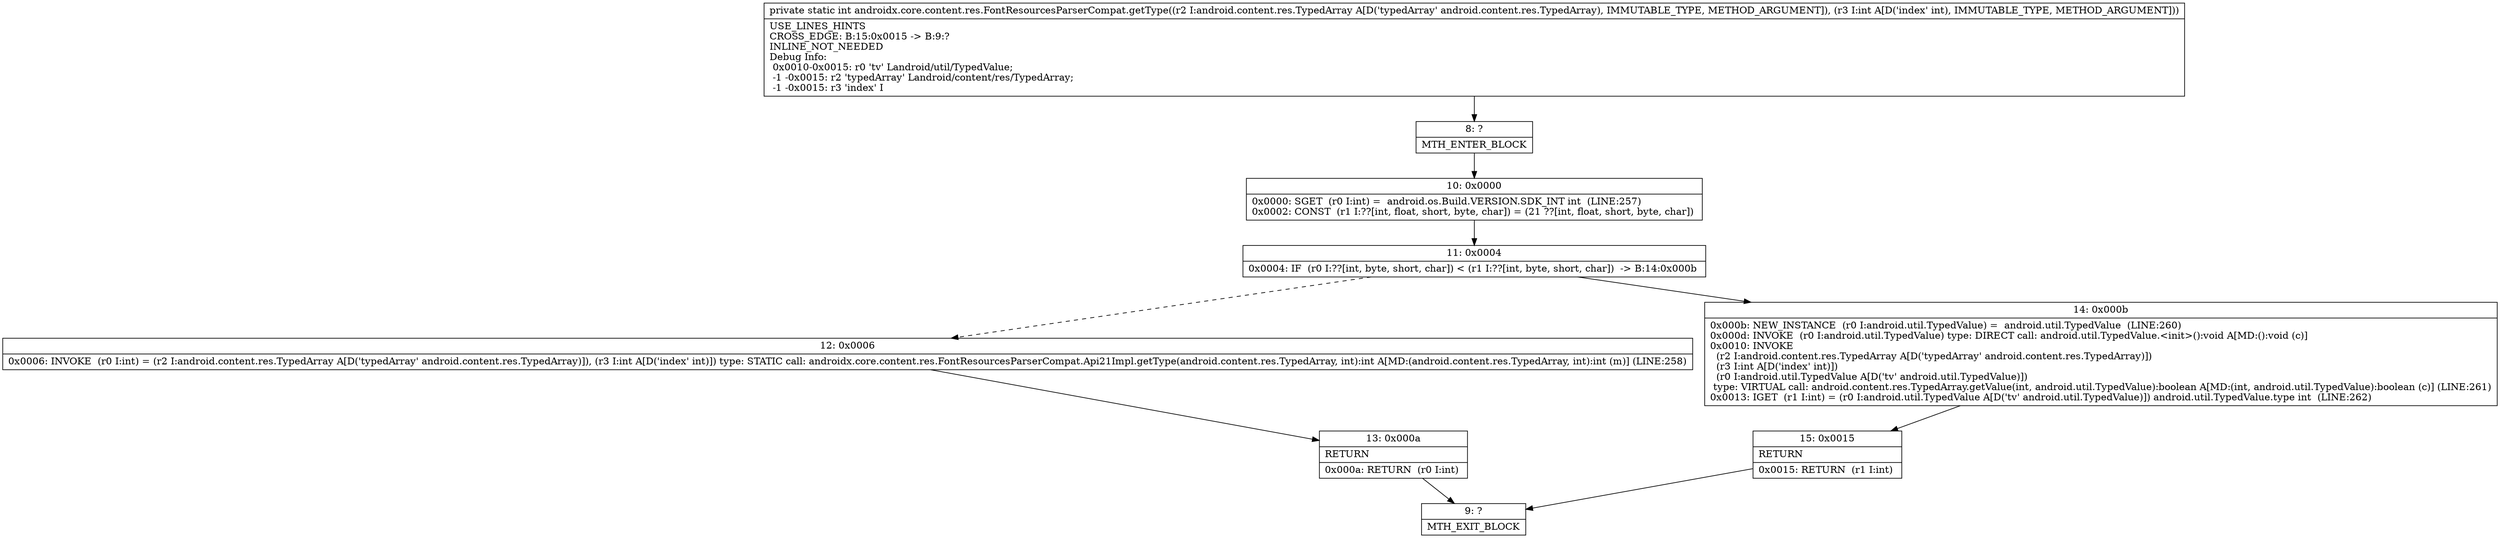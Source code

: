 digraph "CFG forandroidx.core.content.res.FontResourcesParserCompat.getType(Landroid\/content\/res\/TypedArray;I)I" {
Node_8 [shape=record,label="{8\:\ ?|MTH_ENTER_BLOCK\l}"];
Node_10 [shape=record,label="{10\:\ 0x0000|0x0000: SGET  (r0 I:int) =  android.os.Build.VERSION.SDK_INT int  (LINE:257)\l0x0002: CONST  (r1 I:??[int, float, short, byte, char]) = (21 ??[int, float, short, byte, char]) \l}"];
Node_11 [shape=record,label="{11\:\ 0x0004|0x0004: IF  (r0 I:??[int, byte, short, char]) \< (r1 I:??[int, byte, short, char])  \-\> B:14:0x000b \l}"];
Node_12 [shape=record,label="{12\:\ 0x0006|0x0006: INVOKE  (r0 I:int) = (r2 I:android.content.res.TypedArray A[D('typedArray' android.content.res.TypedArray)]), (r3 I:int A[D('index' int)]) type: STATIC call: androidx.core.content.res.FontResourcesParserCompat.Api21Impl.getType(android.content.res.TypedArray, int):int A[MD:(android.content.res.TypedArray, int):int (m)] (LINE:258)\l}"];
Node_13 [shape=record,label="{13\:\ 0x000a|RETURN\l|0x000a: RETURN  (r0 I:int) \l}"];
Node_9 [shape=record,label="{9\:\ ?|MTH_EXIT_BLOCK\l}"];
Node_14 [shape=record,label="{14\:\ 0x000b|0x000b: NEW_INSTANCE  (r0 I:android.util.TypedValue) =  android.util.TypedValue  (LINE:260)\l0x000d: INVOKE  (r0 I:android.util.TypedValue) type: DIRECT call: android.util.TypedValue.\<init\>():void A[MD:():void (c)]\l0x0010: INVOKE  \l  (r2 I:android.content.res.TypedArray A[D('typedArray' android.content.res.TypedArray)])\l  (r3 I:int A[D('index' int)])\l  (r0 I:android.util.TypedValue A[D('tv' android.util.TypedValue)])\l type: VIRTUAL call: android.content.res.TypedArray.getValue(int, android.util.TypedValue):boolean A[MD:(int, android.util.TypedValue):boolean (c)] (LINE:261)\l0x0013: IGET  (r1 I:int) = (r0 I:android.util.TypedValue A[D('tv' android.util.TypedValue)]) android.util.TypedValue.type int  (LINE:262)\l}"];
Node_15 [shape=record,label="{15\:\ 0x0015|RETURN\l|0x0015: RETURN  (r1 I:int) \l}"];
MethodNode[shape=record,label="{private static int androidx.core.content.res.FontResourcesParserCompat.getType((r2 I:android.content.res.TypedArray A[D('typedArray' android.content.res.TypedArray), IMMUTABLE_TYPE, METHOD_ARGUMENT]), (r3 I:int A[D('index' int), IMMUTABLE_TYPE, METHOD_ARGUMENT]))  | USE_LINES_HINTS\lCROSS_EDGE: B:15:0x0015 \-\> B:9:?\lINLINE_NOT_NEEDED\lDebug Info:\l  0x0010\-0x0015: r0 'tv' Landroid\/util\/TypedValue;\l  \-1 \-0x0015: r2 'typedArray' Landroid\/content\/res\/TypedArray;\l  \-1 \-0x0015: r3 'index' I\l}"];
MethodNode -> Node_8;Node_8 -> Node_10;
Node_10 -> Node_11;
Node_11 -> Node_12[style=dashed];
Node_11 -> Node_14;
Node_12 -> Node_13;
Node_13 -> Node_9;
Node_14 -> Node_15;
Node_15 -> Node_9;
}

